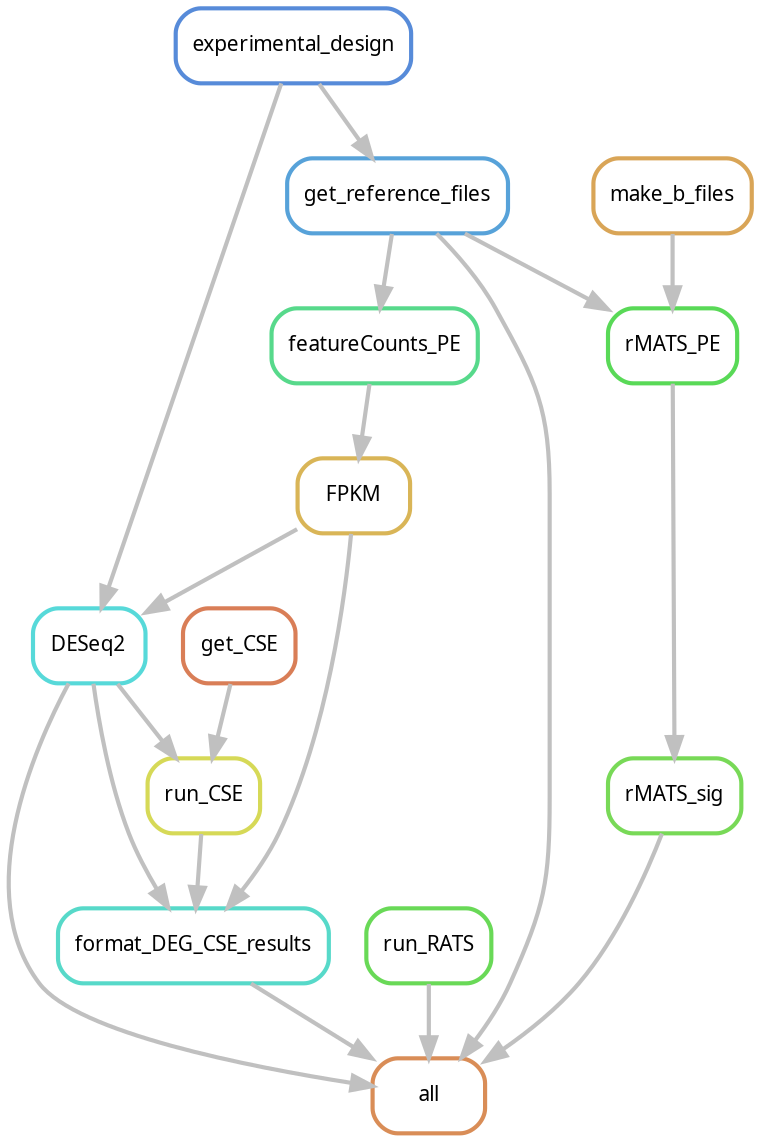 digraph snakemake_dag {
    graph[bgcolor=white, margin=0];
    node[shape=box, style=rounded, fontname=sans,                 fontsize=10, penwidth=2];
    edge[penwidth=2, color=grey];
	0[label = "all", color = "0.07 0.6 0.85", style="rounded"];
	1[label = "get_reference_files", color = "0.57 0.6 0.85", style="rounded"];
	2[label = "experimental_design", color = "0.60 0.6 0.85", style="rounded"];
	3[label = "DESeq2", color = "0.50 0.6 0.85", style="rounded"];
	4[label = "FPKM", color = "0.12 0.6 0.85", style="rounded"];
	5[label = "featureCounts_PE", color = "0.40 0.6 0.85", style="rounded"];
	6[label = "run_RATS", color = "0.31 0.6 0.85", style="rounded"];
	7[label = "rMATS_sig", color = "0.29 0.6 0.85", style="rounded"];
	8[label = "rMATS_PE", color = "0.33 0.6 0.85", style="rounded"];
	9[label = "make_b_files", color = "0.10 0.6 0.85", style="rounded"];
	10[label = "format_DEG_CSE_results", color = "0.48 0.6 0.85", style="rounded"];
	11[label = "run_CSE", color = "0.17 0.6 0.85", style="rounded"];
	12[label = "get_CSE", color = "0.05 0.6 0.85", style="rounded"];
	1 -> 0
	3 -> 0
	6 -> 0
	7 -> 0
	10 -> 0
	2 -> 1
	2 -> 3
	4 -> 3
	5 -> 4
	1 -> 5
	8 -> 7
	1 -> 8
	9 -> 8
	3 -> 10
	4 -> 10
	11 -> 10
	3 -> 11
	12 -> 11
}            
